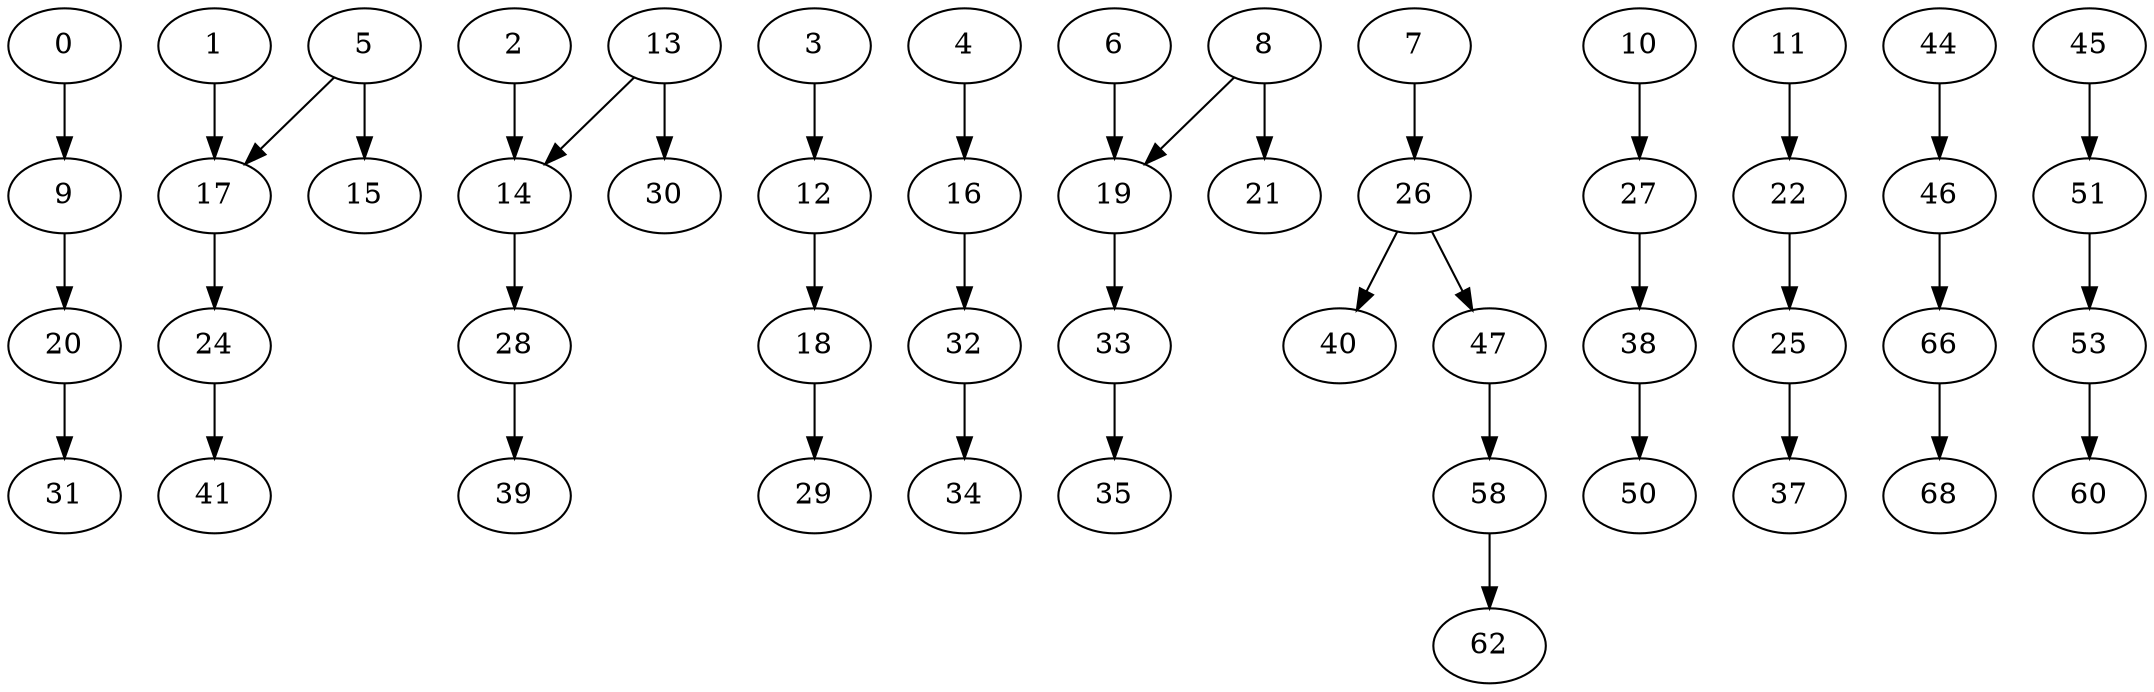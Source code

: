 digraph G {
0 [count=0, tid=5];
1 [count=0, tid=2];
2 [count=0, tid=1];
3 [count=0, tid=8];
4 [count=0, tid=10];
5 [count=0, tid=13];
6 [count=0, tid=0];
7 [count=0, tid=3];
8 [count=0, tid=11];
9 [count=1, tid=5];
10 [count=0, tid=9];
11 [count=0, tid=4];
12 [count=1, tid=8];
13 [count=0, tid=12];
14 [count=1, tid=1];
15 [count=1, tid=13];
16 [count=1, tid=10];
17 [count=1, tid=2];
18 [count=2, tid=8];
19 [count=1, tid=0];
20 [count=2, tid=5];
21 [count=1, tid=11];
22 [count=1, tid=4];
24 [count=2, tid=2];
25 [count=2, tid=4];
26 [count=1, tid=3];
27 [count=1, tid=9];
28 [count=2, tid=1];
29 [count=3, tid=8];
30 [count=1, tid=12];
31 [count=3, tid=5];
32 [count=2, tid=10];
33 [count=2, tid=0];
34 [count=3, tid=10];
35 [count=3, tid=0];
37 [count=3, tid=4];
38 [count=2, tid=9];
39 [count=3, tid=1];
40 [count=2, tid=3];
41 [count=3, tid=2];
44 [count=0, tid=7];
45 [count=0, tid=6];
46 [count=1, tid=7];
47 [count=0, tid=14];
50 [count=3, tid=9];
51 [count=1, tid=6];
53 [count=2, tid=6];
58 [count=1, tid=14];
60 [count=3, tid=6];
62 [count=2, tid=14];
66 [count=2, tid=7];
68 [count=3, tid=7];
0->9 ;
1->17 ;
2->14 ;
3->12 ;
4->16 ;
5->15 ;
5->17 ;
6->19 ;
7->26 ;
8->19 ;
8->21 ;
9->20 ;
10->27 ;
11->22 ;
12->18 ;
13->14 ;
13->30 ;
14->28 ;
16->32 ;
17->24 ;
18->29 ;
19->33 ;
20->31 ;
22->25 ;
24->41 ;
25->37 ;
26->40 ;
26->47 ;
27->38 ;
28->39 ;
32->34 ;
33->35 ;
38->50 ;
44->46 ;
45->51 ;
46->66 ;
47->58 ;
51->53 ;
53->60 ;
58->62 ;
66->68 ;
}
